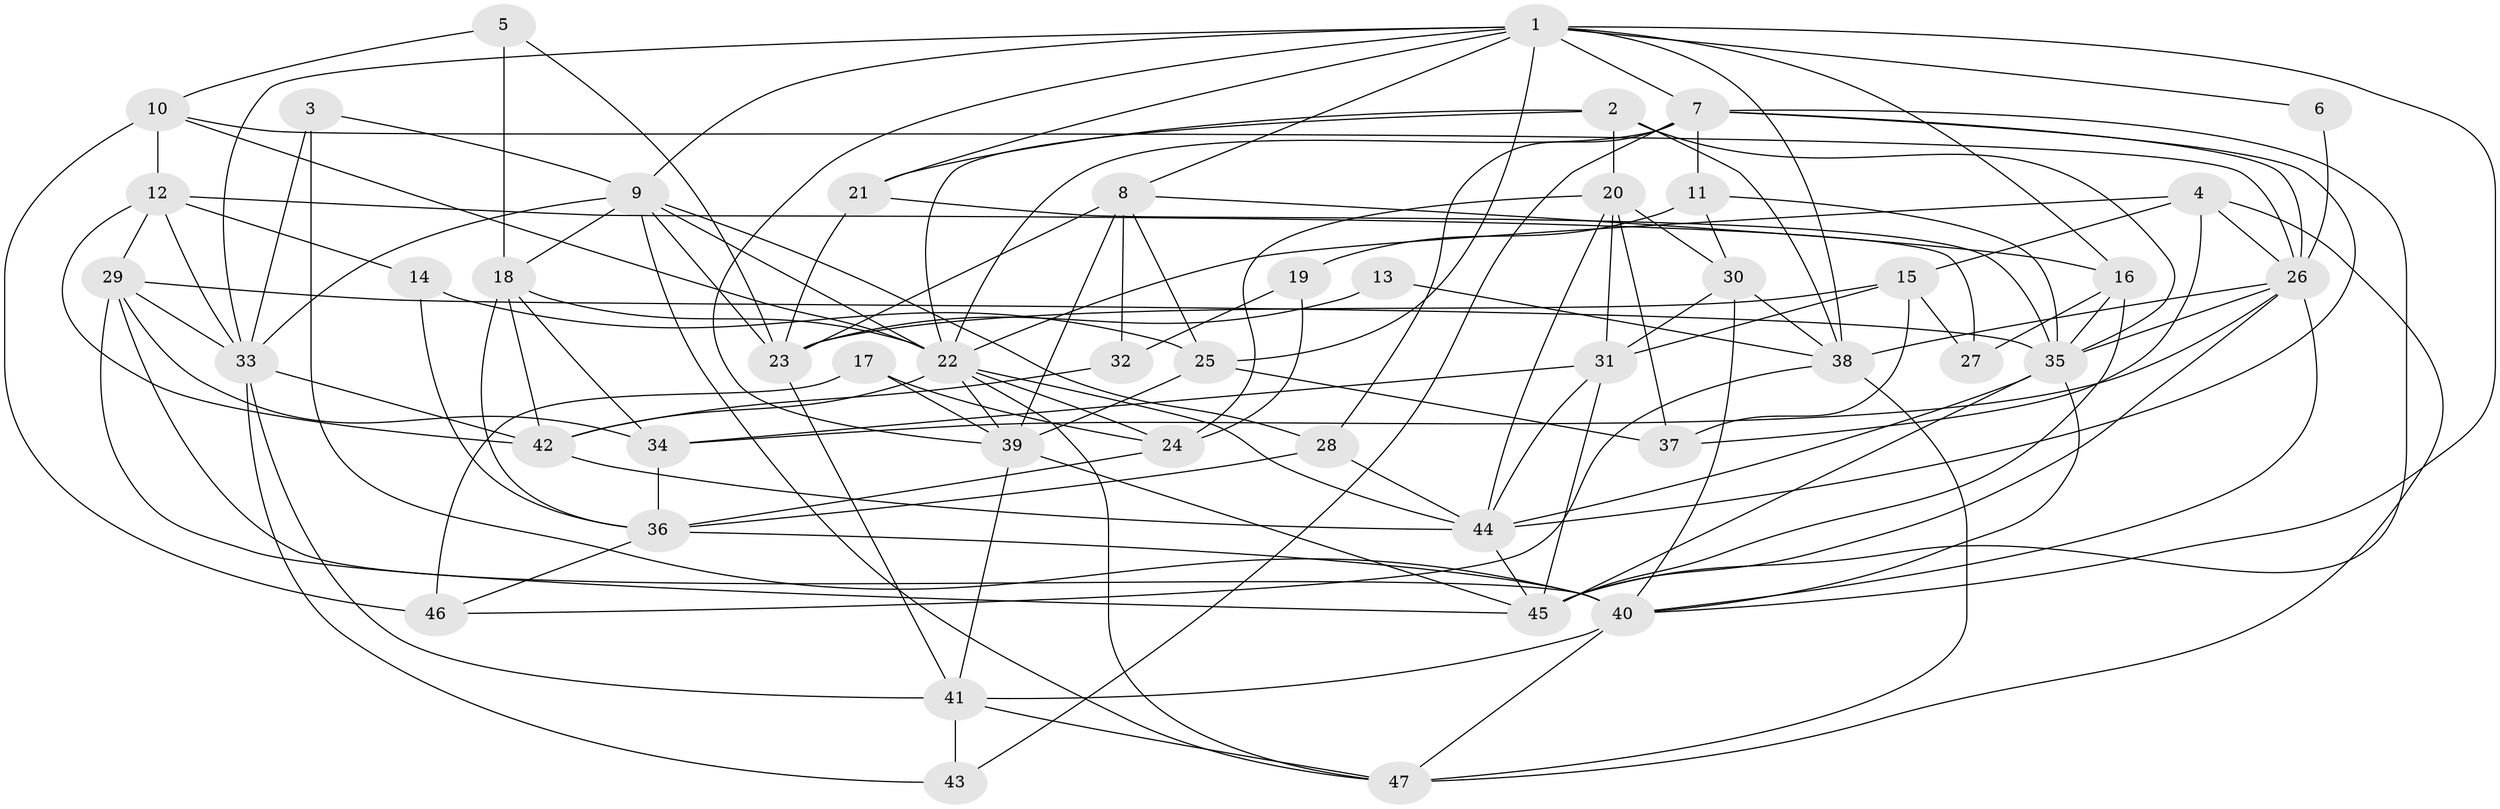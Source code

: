// original degree distribution, {6: 0.11702127659574468, 5: 0.2127659574468085, 4: 0.22340425531914893, 2: 0.19148936170212766, 3: 0.2127659574468085, 7: 0.031914893617021274, 9: 0.010638297872340425}
// Generated by graph-tools (version 1.1) at 2025/26/03/09/25 03:26:15]
// undirected, 47 vertices, 132 edges
graph export_dot {
graph [start="1"]
  node [color=gray90,style=filled];
  1;
  2;
  3;
  4;
  5;
  6;
  7;
  8;
  9;
  10;
  11;
  12;
  13;
  14;
  15;
  16;
  17;
  18;
  19;
  20;
  21;
  22;
  23;
  24;
  25;
  26;
  27;
  28;
  29;
  30;
  31;
  32;
  33;
  34;
  35;
  36;
  37;
  38;
  39;
  40;
  41;
  42;
  43;
  44;
  45;
  46;
  47;
  1 -- 6 [weight=1.0];
  1 -- 7 [weight=1.0];
  1 -- 8 [weight=1.0];
  1 -- 9 [weight=1.0];
  1 -- 16 [weight=1.0];
  1 -- 21 [weight=1.0];
  1 -- 25 [weight=1.0];
  1 -- 33 [weight=1.0];
  1 -- 38 [weight=1.0];
  1 -- 39 [weight=1.0];
  1 -- 40 [weight=1.0];
  2 -- 20 [weight=1.0];
  2 -- 21 [weight=1.0];
  2 -- 22 [weight=1.0];
  2 -- 35 [weight=1.0];
  2 -- 38 [weight=1.0];
  3 -- 9 [weight=1.0];
  3 -- 33 [weight=1.0];
  3 -- 40 [weight=2.0];
  4 -- 15 [weight=1.0];
  4 -- 22 [weight=1.0];
  4 -- 26 [weight=1.0];
  4 -- 37 [weight=1.0];
  4 -- 47 [weight=1.0];
  5 -- 10 [weight=1.0];
  5 -- 18 [weight=1.0];
  5 -- 23 [weight=1.0];
  6 -- 26 [weight=1.0];
  7 -- 11 [weight=1.0];
  7 -- 22 [weight=1.0];
  7 -- 26 [weight=1.0];
  7 -- 28 [weight=1.0];
  7 -- 43 [weight=1.0];
  7 -- 44 [weight=1.0];
  7 -- 45 [weight=1.0];
  8 -- 16 [weight=1.0];
  8 -- 23 [weight=1.0];
  8 -- 25 [weight=1.0];
  8 -- 32 [weight=1.0];
  8 -- 39 [weight=1.0];
  9 -- 18 [weight=1.0];
  9 -- 22 [weight=2.0];
  9 -- 23 [weight=1.0];
  9 -- 28 [weight=1.0];
  9 -- 33 [weight=1.0];
  9 -- 47 [weight=1.0];
  10 -- 12 [weight=1.0];
  10 -- 22 [weight=1.0];
  10 -- 26 [weight=1.0];
  10 -- 46 [weight=1.0];
  11 -- 19 [weight=2.0];
  11 -- 30 [weight=1.0];
  11 -- 35 [weight=1.0];
  12 -- 14 [weight=1.0];
  12 -- 27 [weight=1.0];
  12 -- 29 [weight=1.0];
  12 -- 33 [weight=1.0];
  12 -- 42 [weight=1.0];
  13 -- 23 [weight=1.0];
  13 -- 38 [weight=1.0];
  14 -- 25 [weight=1.0];
  14 -- 36 [weight=1.0];
  15 -- 23 [weight=1.0];
  15 -- 27 [weight=1.0];
  15 -- 31 [weight=1.0];
  15 -- 37 [weight=1.0];
  16 -- 27 [weight=1.0];
  16 -- 35 [weight=1.0];
  16 -- 45 [weight=1.0];
  17 -- 24 [weight=1.0];
  17 -- 39 [weight=1.0];
  17 -- 46 [weight=1.0];
  18 -- 22 [weight=1.0];
  18 -- 34 [weight=1.0];
  18 -- 36 [weight=1.0];
  18 -- 42 [weight=1.0];
  19 -- 24 [weight=1.0];
  19 -- 32 [weight=1.0];
  20 -- 24 [weight=1.0];
  20 -- 30 [weight=1.0];
  20 -- 31 [weight=1.0];
  20 -- 37 [weight=1.0];
  20 -- 44 [weight=1.0];
  21 -- 23 [weight=1.0];
  21 -- 35 [weight=1.0];
  22 -- 24 [weight=1.0];
  22 -- 39 [weight=1.0];
  22 -- 42 [weight=1.0];
  22 -- 44 [weight=1.0];
  22 -- 47 [weight=1.0];
  23 -- 41 [weight=1.0];
  24 -- 36 [weight=1.0];
  25 -- 37 [weight=1.0];
  25 -- 39 [weight=3.0];
  26 -- 34 [weight=1.0];
  26 -- 35 [weight=1.0];
  26 -- 38 [weight=1.0];
  26 -- 40 [weight=1.0];
  26 -- 45 [weight=1.0];
  28 -- 36 [weight=1.0];
  28 -- 44 [weight=1.0];
  29 -- 33 [weight=1.0];
  29 -- 34 [weight=1.0];
  29 -- 35 [weight=1.0];
  29 -- 40 [weight=1.0];
  29 -- 45 [weight=1.0];
  30 -- 31 [weight=1.0];
  30 -- 38 [weight=1.0];
  30 -- 40 [weight=1.0];
  31 -- 34 [weight=1.0];
  31 -- 44 [weight=1.0];
  31 -- 45 [weight=1.0];
  32 -- 42 [weight=1.0];
  33 -- 41 [weight=1.0];
  33 -- 42 [weight=2.0];
  33 -- 43 [weight=1.0];
  34 -- 36 [weight=2.0];
  35 -- 40 [weight=1.0];
  35 -- 44 [weight=1.0];
  35 -- 45 [weight=1.0];
  36 -- 40 [weight=1.0];
  36 -- 46 [weight=1.0];
  38 -- 46 [weight=1.0];
  38 -- 47 [weight=1.0];
  39 -- 41 [weight=1.0];
  39 -- 45 [weight=1.0];
  40 -- 41 [weight=1.0];
  40 -- 47 [weight=1.0];
  41 -- 43 [weight=1.0];
  41 -- 47 [weight=1.0];
  42 -- 44 [weight=1.0];
  44 -- 45 [weight=1.0];
}
